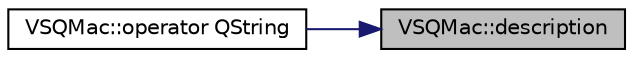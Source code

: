 digraph "VSQMac::description"
{
 // LATEX_PDF_SIZE
  edge [fontname="Helvetica",fontsize="10",labelfontname="Helvetica",labelfontsize="10"];
  node [fontname="Helvetica",fontsize="10",shape=record];
  rankdir="RL";
  Node1 [label="VSQMac::description",height=0.2,width=0.4,color="black", fillcolor="grey75", style="filled", fontcolor="black",tooltip="Describe MAC address."];
  Node1 -> Node2 [dir="back",color="midnightblue",fontsize="10",style="solid",fontname="Helvetica"];
  Node2 [label="VSQMac::operator QString",height=0.2,width=0.4,color="black", fillcolor="white", style="filled",URL="$class_v_s_q_mac.html#a787c275f35bb3177a6dfbb2c35f26448",tooltip="Get MAC address as string."];
}
